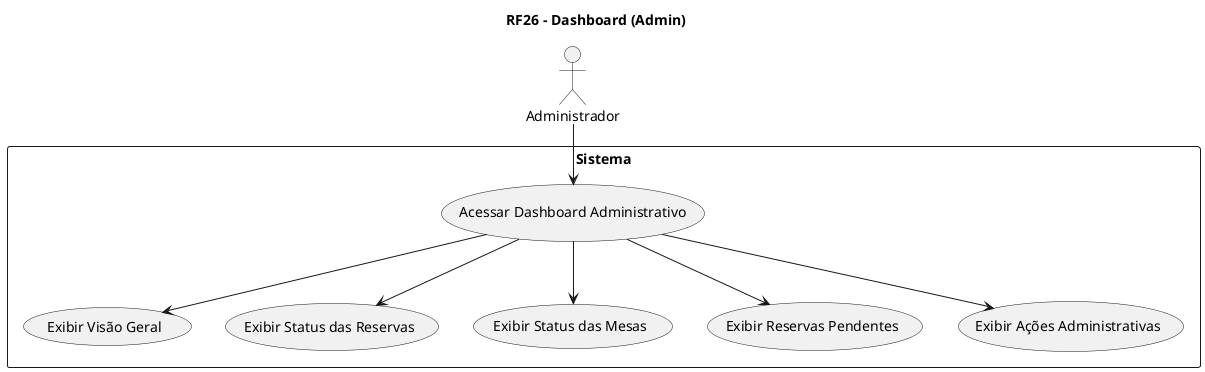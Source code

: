 @startuml
title RF26 - Dashboard (Admin)

actor "Administrador" as Admin

rectangle "Sistema" {
  Admin --> (Acessar Dashboard Administrativo)
  (Acessar Dashboard Administrativo) --> (Exibir Visão Geral)
  (Acessar Dashboard Administrativo) --> (Exibir Status das Reservas)
  (Acessar Dashboard Administrativo) --> (Exibir Status das Mesas)
  (Acessar Dashboard Administrativo) --> (Exibir Reservas Pendentes)
  (Acessar Dashboard Administrativo) --> (Exibir Ações Administrativas)
}

@enduml

